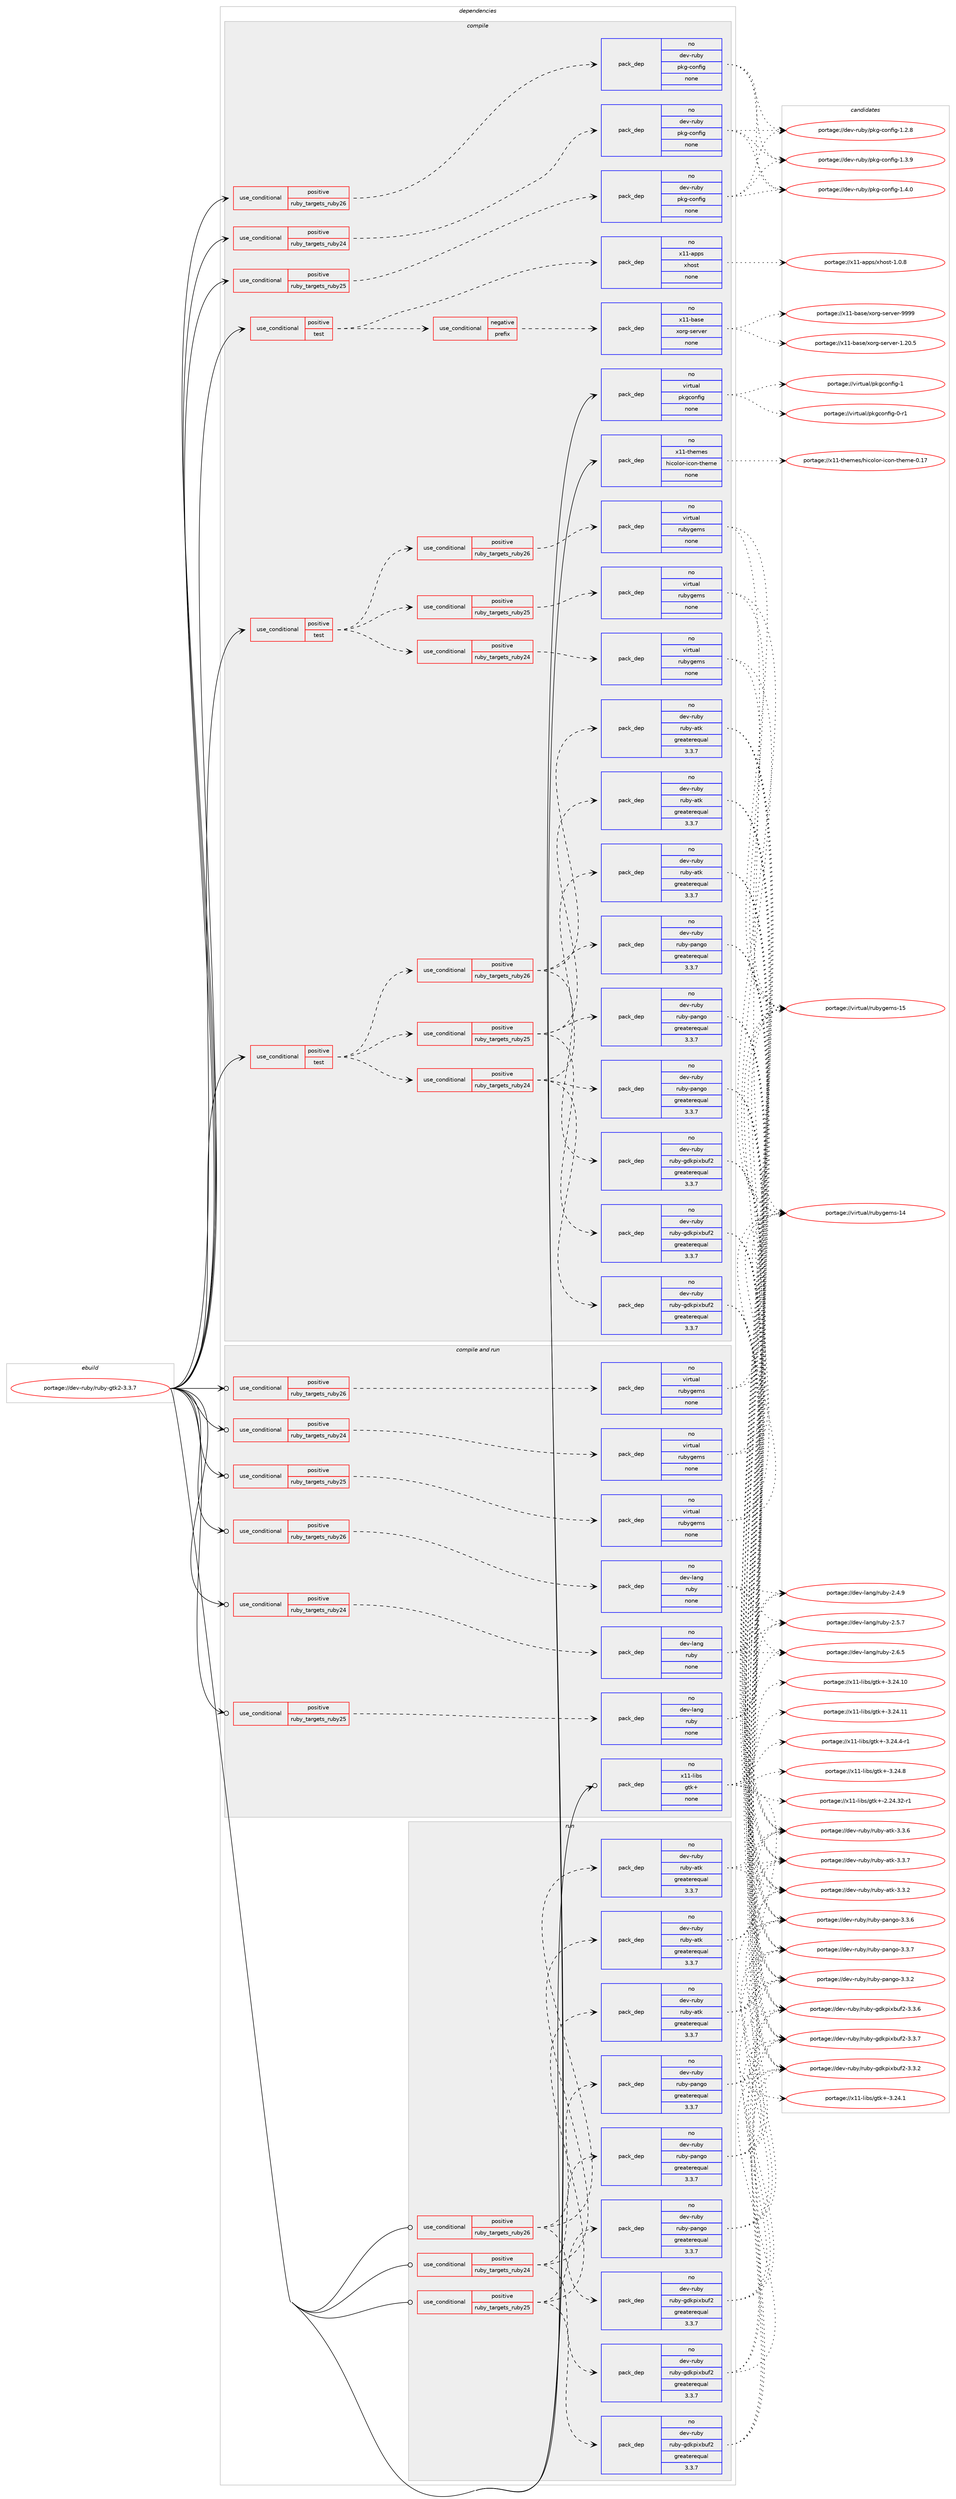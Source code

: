 digraph prolog {

# *************
# Graph options
# *************

newrank=true;
concentrate=true;
compound=true;
graph [rankdir=LR,fontname=Helvetica,fontsize=10,ranksep=1.5];#, ranksep=2.5, nodesep=0.2];
edge  [arrowhead=vee];
node  [fontname=Helvetica,fontsize=10];

# **********
# The ebuild
# **********

subgraph cluster_leftcol {
color=gray;
rank=same;
label=<<i>ebuild</i>>;
id [label="portage://dev-ruby/ruby-gtk2-3.3.7", color=red, width=4, href="../dev-ruby/ruby-gtk2-3.3.7.svg"];
}

# ****************
# The dependencies
# ****************

subgraph cluster_midcol {
color=gray;
label=<<i>dependencies</i>>;
subgraph cluster_compile {
fillcolor="#eeeeee";
style=filled;
label=<<i>compile</i>>;
subgraph cond63900 {
dependency244603 [label=<<TABLE BORDER="0" CELLBORDER="1" CELLSPACING="0" CELLPADDING="4"><TR><TD ROWSPAN="3" CELLPADDING="10">use_conditional</TD></TR><TR><TD>positive</TD></TR><TR><TD>ruby_targets_ruby24</TD></TR></TABLE>>, shape=none, color=red];
subgraph pack177158 {
dependency244604 [label=<<TABLE BORDER="0" CELLBORDER="1" CELLSPACING="0" CELLPADDING="4" WIDTH="220"><TR><TD ROWSPAN="6" CELLPADDING="30">pack_dep</TD></TR><TR><TD WIDTH="110">no</TD></TR><TR><TD>dev-ruby</TD></TR><TR><TD>pkg-config</TD></TR><TR><TD>none</TD></TR><TR><TD></TD></TR></TABLE>>, shape=none, color=blue];
}
dependency244603:e -> dependency244604:w [weight=20,style="dashed",arrowhead="vee"];
}
id:e -> dependency244603:w [weight=20,style="solid",arrowhead="vee"];
subgraph cond63901 {
dependency244605 [label=<<TABLE BORDER="0" CELLBORDER="1" CELLSPACING="0" CELLPADDING="4"><TR><TD ROWSPAN="3" CELLPADDING="10">use_conditional</TD></TR><TR><TD>positive</TD></TR><TR><TD>ruby_targets_ruby25</TD></TR></TABLE>>, shape=none, color=red];
subgraph pack177159 {
dependency244606 [label=<<TABLE BORDER="0" CELLBORDER="1" CELLSPACING="0" CELLPADDING="4" WIDTH="220"><TR><TD ROWSPAN="6" CELLPADDING="30">pack_dep</TD></TR><TR><TD WIDTH="110">no</TD></TR><TR><TD>dev-ruby</TD></TR><TR><TD>pkg-config</TD></TR><TR><TD>none</TD></TR><TR><TD></TD></TR></TABLE>>, shape=none, color=blue];
}
dependency244605:e -> dependency244606:w [weight=20,style="dashed",arrowhead="vee"];
}
id:e -> dependency244605:w [weight=20,style="solid",arrowhead="vee"];
subgraph cond63902 {
dependency244607 [label=<<TABLE BORDER="0" CELLBORDER="1" CELLSPACING="0" CELLPADDING="4"><TR><TD ROWSPAN="3" CELLPADDING="10">use_conditional</TD></TR><TR><TD>positive</TD></TR><TR><TD>ruby_targets_ruby26</TD></TR></TABLE>>, shape=none, color=red];
subgraph pack177160 {
dependency244608 [label=<<TABLE BORDER="0" CELLBORDER="1" CELLSPACING="0" CELLPADDING="4" WIDTH="220"><TR><TD ROWSPAN="6" CELLPADDING="30">pack_dep</TD></TR><TR><TD WIDTH="110">no</TD></TR><TR><TD>dev-ruby</TD></TR><TR><TD>pkg-config</TD></TR><TR><TD>none</TD></TR><TR><TD></TD></TR></TABLE>>, shape=none, color=blue];
}
dependency244607:e -> dependency244608:w [weight=20,style="dashed",arrowhead="vee"];
}
id:e -> dependency244607:w [weight=20,style="solid",arrowhead="vee"];
subgraph cond63903 {
dependency244609 [label=<<TABLE BORDER="0" CELLBORDER="1" CELLSPACING="0" CELLPADDING="4"><TR><TD ROWSPAN="3" CELLPADDING="10">use_conditional</TD></TR><TR><TD>positive</TD></TR><TR><TD>test</TD></TR></TABLE>>, shape=none, color=red];
subgraph cond63904 {
dependency244610 [label=<<TABLE BORDER="0" CELLBORDER="1" CELLSPACING="0" CELLPADDING="4"><TR><TD ROWSPAN="3" CELLPADDING="10">use_conditional</TD></TR><TR><TD>negative</TD></TR><TR><TD>prefix</TD></TR></TABLE>>, shape=none, color=red];
subgraph pack177161 {
dependency244611 [label=<<TABLE BORDER="0" CELLBORDER="1" CELLSPACING="0" CELLPADDING="4" WIDTH="220"><TR><TD ROWSPAN="6" CELLPADDING="30">pack_dep</TD></TR><TR><TD WIDTH="110">no</TD></TR><TR><TD>x11-base</TD></TR><TR><TD>xorg-server</TD></TR><TR><TD>none</TD></TR><TR><TD></TD></TR></TABLE>>, shape=none, color=blue];
}
dependency244610:e -> dependency244611:w [weight=20,style="dashed",arrowhead="vee"];
}
dependency244609:e -> dependency244610:w [weight=20,style="dashed",arrowhead="vee"];
subgraph pack177162 {
dependency244612 [label=<<TABLE BORDER="0" CELLBORDER="1" CELLSPACING="0" CELLPADDING="4" WIDTH="220"><TR><TD ROWSPAN="6" CELLPADDING="30">pack_dep</TD></TR><TR><TD WIDTH="110">no</TD></TR><TR><TD>x11-apps</TD></TR><TR><TD>xhost</TD></TR><TR><TD>none</TD></TR><TR><TD></TD></TR></TABLE>>, shape=none, color=blue];
}
dependency244609:e -> dependency244612:w [weight=20,style="dashed",arrowhead="vee"];
}
id:e -> dependency244609:w [weight=20,style="solid",arrowhead="vee"];
subgraph cond63905 {
dependency244613 [label=<<TABLE BORDER="0" CELLBORDER="1" CELLSPACING="0" CELLPADDING="4"><TR><TD ROWSPAN="3" CELLPADDING="10">use_conditional</TD></TR><TR><TD>positive</TD></TR><TR><TD>test</TD></TR></TABLE>>, shape=none, color=red];
subgraph cond63906 {
dependency244614 [label=<<TABLE BORDER="0" CELLBORDER="1" CELLSPACING="0" CELLPADDING="4"><TR><TD ROWSPAN="3" CELLPADDING="10">use_conditional</TD></TR><TR><TD>positive</TD></TR><TR><TD>ruby_targets_ruby24</TD></TR></TABLE>>, shape=none, color=red];
subgraph pack177163 {
dependency244615 [label=<<TABLE BORDER="0" CELLBORDER="1" CELLSPACING="0" CELLPADDING="4" WIDTH="220"><TR><TD ROWSPAN="6" CELLPADDING="30">pack_dep</TD></TR><TR><TD WIDTH="110">no</TD></TR><TR><TD>dev-ruby</TD></TR><TR><TD>ruby-gdkpixbuf2</TD></TR><TR><TD>greaterequal</TD></TR><TR><TD>3.3.7</TD></TR></TABLE>>, shape=none, color=blue];
}
dependency244614:e -> dependency244615:w [weight=20,style="dashed",arrowhead="vee"];
subgraph pack177164 {
dependency244616 [label=<<TABLE BORDER="0" CELLBORDER="1" CELLSPACING="0" CELLPADDING="4" WIDTH="220"><TR><TD ROWSPAN="6" CELLPADDING="30">pack_dep</TD></TR><TR><TD WIDTH="110">no</TD></TR><TR><TD>dev-ruby</TD></TR><TR><TD>ruby-atk</TD></TR><TR><TD>greaterequal</TD></TR><TR><TD>3.3.7</TD></TR></TABLE>>, shape=none, color=blue];
}
dependency244614:e -> dependency244616:w [weight=20,style="dashed",arrowhead="vee"];
subgraph pack177165 {
dependency244617 [label=<<TABLE BORDER="0" CELLBORDER="1" CELLSPACING="0" CELLPADDING="4" WIDTH="220"><TR><TD ROWSPAN="6" CELLPADDING="30">pack_dep</TD></TR><TR><TD WIDTH="110">no</TD></TR><TR><TD>dev-ruby</TD></TR><TR><TD>ruby-pango</TD></TR><TR><TD>greaterequal</TD></TR><TR><TD>3.3.7</TD></TR></TABLE>>, shape=none, color=blue];
}
dependency244614:e -> dependency244617:w [weight=20,style="dashed",arrowhead="vee"];
}
dependency244613:e -> dependency244614:w [weight=20,style="dashed",arrowhead="vee"];
subgraph cond63907 {
dependency244618 [label=<<TABLE BORDER="0" CELLBORDER="1" CELLSPACING="0" CELLPADDING="4"><TR><TD ROWSPAN="3" CELLPADDING="10">use_conditional</TD></TR><TR><TD>positive</TD></TR><TR><TD>ruby_targets_ruby25</TD></TR></TABLE>>, shape=none, color=red];
subgraph pack177166 {
dependency244619 [label=<<TABLE BORDER="0" CELLBORDER="1" CELLSPACING="0" CELLPADDING="4" WIDTH="220"><TR><TD ROWSPAN="6" CELLPADDING="30">pack_dep</TD></TR><TR><TD WIDTH="110">no</TD></TR><TR><TD>dev-ruby</TD></TR><TR><TD>ruby-gdkpixbuf2</TD></TR><TR><TD>greaterequal</TD></TR><TR><TD>3.3.7</TD></TR></TABLE>>, shape=none, color=blue];
}
dependency244618:e -> dependency244619:w [weight=20,style="dashed",arrowhead="vee"];
subgraph pack177167 {
dependency244620 [label=<<TABLE BORDER="0" CELLBORDER="1" CELLSPACING="0" CELLPADDING="4" WIDTH="220"><TR><TD ROWSPAN="6" CELLPADDING="30">pack_dep</TD></TR><TR><TD WIDTH="110">no</TD></TR><TR><TD>dev-ruby</TD></TR><TR><TD>ruby-atk</TD></TR><TR><TD>greaterequal</TD></TR><TR><TD>3.3.7</TD></TR></TABLE>>, shape=none, color=blue];
}
dependency244618:e -> dependency244620:w [weight=20,style="dashed",arrowhead="vee"];
subgraph pack177168 {
dependency244621 [label=<<TABLE BORDER="0" CELLBORDER="1" CELLSPACING="0" CELLPADDING="4" WIDTH="220"><TR><TD ROWSPAN="6" CELLPADDING="30">pack_dep</TD></TR><TR><TD WIDTH="110">no</TD></TR><TR><TD>dev-ruby</TD></TR><TR><TD>ruby-pango</TD></TR><TR><TD>greaterequal</TD></TR><TR><TD>3.3.7</TD></TR></TABLE>>, shape=none, color=blue];
}
dependency244618:e -> dependency244621:w [weight=20,style="dashed",arrowhead="vee"];
}
dependency244613:e -> dependency244618:w [weight=20,style="dashed",arrowhead="vee"];
subgraph cond63908 {
dependency244622 [label=<<TABLE BORDER="0" CELLBORDER="1" CELLSPACING="0" CELLPADDING="4"><TR><TD ROWSPAN="3" CELLPADDING="10">use_conditional</TD></TR><TR><TD>positive</TD></TR><TR><TD>ruby_targets_ruby26</TD></TR></TABLE>>, shape=none, color=red];
subgraph pack177169 {
dependency244623 [label=<<TABLE BORDER="0" CELLBORDER="1" CELLSPACING="0" CELLPADDING="4" WIDTH="220"><TR><TD ROWSPAN="6" CELLPADDING="30">pack_dep</TD></TR><TR><TD WIDTH="110">no</TD></TR><TR><TD>dev-ruby</TD></TR><TR><TD>ruby-gdkpixbuf2</TD></TR><TR><TD>greaterequal</TD></TR><TR><TD>3.3.7</TD></TR></TABLE>>, shape=none, color=blue];
}
dependency244622:e -> dependency244623:w [weight=20,style="dashed",arrowhead="vee"];
subgraph pack177170 {
dependency244624 [label=<<TABLE BORDER="0" CELLBORDER="1" CELLSPACING="0" CELLPADDING="4" WIDTH="220"><TR><TD ROWSPAN="6" CELLPADDING="30">pack_dep</TD></TR><TR><TD WIDTH="110">no</TD></TR><TR><TD>dev-ruby</TD></TR><TR><TD>ruby-atk</TD></TR><TR><TD>greaterequal</TD></TR><TR><TD>3.3.7</TD></TR></TABLE>>, shape=none, color=blue];
}
dependency244622:e -> dependency244624:w [weight=20,style="dashed",arrowhead="vee"];
subgraph pack177171 {
dependency244625 [label=<<TABLE BORDER="0" CELLBORDER="1" CELLSPACING="0" CELLPADDING="4" WIDTH="220"><TR><TD ROWSPAN="6" CELLPADDING="30">pack_dep</TD></TR><TR><TD WIDTH="110">no</TD></TR><TR><TD>dev-ruby</TD></TR><TR><TD>ruby-pango</TD></TR><TR><TD>greaterequal</TD></TR><TR><TD>3.3.7</TD></TR></TABLE>>, shape=none, color=blue];
}
dependency244622:e -> dependency244625:w [weight=20,style="dashed",arrowhead="vee"];
}
dependency244613:e -> dependency244622:w [weight=20,style="dashed",arrowhead="vee"];
}
id:e -> dependency244613:w [weight=20,style="solid",arrowhead="vee"];
subgraph cond63909 {
dependency244626 [label=<<TABLE BORDER="0" CELLBORDER="1" CELLSPACING="0" CELLPADDING="4"><TR><TD ROWSPAN="3" CELLPADDING="10">use_conditional</TD></TR><TR><TD>positive</TD></TR><TR><TD>test</TD></TR></TABLE>>, shape=none, color=red];
subgraph cond63910 {
dependency244627 [label=<<TABLE BORDER="0" CELLBORDER="1" CELLSPACING="0" CELLPADDING="4"><TR><TD ROWSPAN="3" CELLPADDING="10">use_conditional</TD></TR><TR><TD>positive</TD></TR><TR><TD>ruby_targets_ruby24</TD></TR></TABLE>>, shape=none, color=red];
subgraph pack177172 {
dependency244628 [label=<<TABLE BORDER="0" CELLBORDER="1" CELLSPACING="0" CELLPADDING="4" WIDTH="220"><TR><TD ROWSPAN="6" CELLPADDING="30">pack_dep</TD></TR><TR><TD WIDTH="110">no</TD></TR><TR><TD>virtual</TD></TR><TR><TD>rubygems</TD></TR><TR><TD>none</TD></TR><TR><TD></TD></TR></TABLE>>, shape=none, color=blue];
}
dependency244627:e -> dependency244628:w [weight=20,style="dashed",arrowhead="vee"];
}
dependency244626:e -> dependency244627:w [weight=20,style="dashed",arrowhead="vee"];
subgraph cond63911 {
dependency244629 [label=<<TABLE BORDER="0" CELLBORDER="1" CELLSPACING="0" CELLPADDING="4"><TR><TD ROWSPAN="3" CELLPADDING="10">use_conditional</TD></TR><TR><TD>positive</TD></TR><TR><TD>ruby_targets_ruby25</TD></TR></TABLE>>, shape=none, color=red];
subgraph pack177173 {
dependency244630 [label=<<TABLE BORDER="0" CELLBORDER="1" CELLSPACING="0" CELLPADDING="4" WIDTH="220"><TR><TD ROWSPAN="6" CELLPADDING="30">pack_dep</TD></TR><TR><TD WIDTH="110">no</TD></TR><TR><TD>virtual</TD></TR><TR><TD>rubygems</TD></TR><TR><TD>none</TD></TR><TR><TD></TD></TR></TABLE>>, shape=none, color=blue];
}
dependency244629:e -> dependency244630:w [weight=20,style="dashed",arrowhead="vee"];
}
dependency244626:e -> dependency244629:w [weight=20,style="dashed",arrowhead="vee"];
subgraph cond63912 {
dependency244631 [label=<<TABLE BORDER="0" CELLBORDER="1" CELLSPACING="0" CELLPADDING="4"><TR><TD ROWSPAN="3" CELLPADDING="10">use_conditional</TD></TR><TR><TD>positive</TD></TR><TR><TD>ruby_targets_ruby26</TD></TR></TABLE>>, shape=none, color=red];
subgraph pack177174 {
dependency244632 [label=<<TABLE BORDER="0" CELLBORDER="1" CELLSPACING="0" CELLPADDING="4" WIDTH="220"><TR><TD ROWSPAN="6" CELLPADDING="30">pack_dep</TD></TR><TR><TD WIDTH="110">no</TD></TR><TR><TD>virtual</TD></TR><TR><TD>rubygems</TD></TR><TR><TD>none</TD></TR><TR><TD></TD></TR></TABLE>>, shape=none, color=blue];
}
dependency244631:e -> dependency244632:w [weight=20,style="dashed",arrowhead="vee"];
}
dependency244626:e -> dependency244631:w [weight=20,style="dashed",arrowhead="vee"];
}
id:e -> dependency244626:w [weight=20,style="solid",arrowhead="vee"];
subgraph pack177175 {
dependency244633 [label=<<TABLE BORDER="0" CELLBORDER="1" CELLSPACING="0" CELLPADDING="4" WIDTH="220"><TR><TD ROWSPAN="6" CELLPADDING="30">pack_dep</TD></TR><TR><TD WIDTH="110">no</TD></TR><TR><TD>virtual</TD></TR><TR><TD>pkgconfig</TD></TR><TR><TD>none</TD></TR><TR><TD></TD></TR></TABLE>>, shape=none, color=blue];
}
id:e -> dependency244633:w [weight=20,style="solid",arrowhead="vee"];
subgraph pack177176 {
dependency244634 [label=<<TABLE BORDER="0" CELLBORDER="1" CELLSPACING="0" CELLPADDING="4" WIDTH="220"><TR><TD ROWSPAN="6" CELLPADDING="30">pack_dep</TD></TR><TR><TD WIDTH="110">no</TD></TR><TR><TD>x11-themes</TD></TR><TR><TD>hicolor-icon-theme</TD></TR><TR><TD>none</TD></TR><TR><TD></TD></TR></TABLE>>, shape=none, color=blue];
}
id:e -> dependency244634:w [weight=20,style="solid",arrowhead="vee"];
}
subgraph cluster_compileandrun {
fillcolor="#eeeeee";
style=filled;
label=<<i>compile and run</i>>;
subgraph cond63913 {
dependency244635 [label=<<TABLE BORDER="0" CELLBORDER="1" CELLSPACING="0" CELLPADDING="4"><TR><TD ROWSPAN="3" CELLPADDING="10">use_conditional</TD></TR><TR><TD>positive</TD></TR><TR><TD>ruby_targets_ruby24</TD></TR></TABLE>>, shape=none, color=red];
subgraph pack177177 {
dependency244636 [label=<<TABLE BORDER="0" CELLBORDER="1" CELLSPACING="0" CELLPADDING="4" WIDTH="220"><TR><TD ROWSPAN="6" CELLPADDING="30">pack_dep</TD></TR><TR><TD WIDTH="110">no</TD></TR><TR><TD>dev-lang</TD></TR><TR><TD>ruby</TD></TR><TR><TD>none</TD></TR><TR><TD></TD></TR></TABLE>>, shape=none, color=blue];
}
dependency244635:e -> dependency244636:w [weight=20,style="dashed",arrowhead="vee"];
}
id:e -> dependency244635:w [weight=20,style="solid",arrowhead="odotvee"];
subgraph cond63914 {
dependency244637 [label=<<TABLE BORDER="0" CELLBORDER="1" CELLSPACING="0" CELLPADDING="4"><TR><TD ROWSPAN="3" CELLPADDING="10">use_conditional</TD></TR><TR><TD>positive</TD></TR><TR><TD>ruby_targets_ruby24</TD></TR></TABLE>>, shape=none, color=red];
subgraph pack177178 {
dependency244638 [label=<<TABLE BORDER="0" CELLBORDER="1" CELLSPACING="0" CELLPADDING="4" WIDTH="220"><TR><TD ROWSPAN="6" CELLPADDING="30">pack_dep</TD></TR><TR><TD WIDTH="110">no</TD></TR><TR><TD>virtual</TD></TR><TR><TD>rubygems</TD></TR><TR><TD>none</TD></TR><TR><TD></TD></TR></TABLE>>, shape=none, color=blue];
}
dependency244637:e -> dependency244638:w [weight=20,style="dashed",arrowhead="vee"];
}
id:e -> dependency244637:w [weight=20,style="solid",arrowhead="odotvee"];
subgraph cond63915 {
dependency244639 [label=<<TABLE BORDER="0" CELLBORDER="1" CELLSPACING="0" CELLPADDING="4"><TR><TD ROWSPAN="3" CELLPADDING="10">use_conditional</TD></TR><TR><TD>positive</TD></TR><TR><TD>ruby_targets_ruby25</TD></TR></TABLE>>, shape=none, color=red];
subgraph pack177179 {
dependency244640 [label=<<TABLE BORDER="0" CELLBORDER="1" CELLSPACING="0" CELLPADDING="4" WIDTH="220"><TR><TD ROWSPAN="6" CELLPADDING="30">pack_dep</TD></TR><TR><TD WIDTH="110">no</TD></TR><TR><TD>dev-lang</TD></TR><TR><TD>ruby</TD></TR><TR><TD>none</TD></TR><TR><TD></TD></TR></TABLE>>, shape=none, color=blue];
}
dependency244639:e -> dependency244640:w [weight=20,style="dashed",arrowhead="vee"];
}
id:e -> dependency244639:w [weight=20,style="solid",arrowhead="odotvee"];
subgraph cond63916 {
dependency244641 [label=<<TABLE BORDER="0" CELLBORDER="1" CELLSPACING="0" CELLPADDING="4"><TR><TD ROWSPAN="3" CELLPADDING="10">use_conditional</TD></TR><TR><TD>positive</TD></TR><TR><TD>ruby_targets_ruby25</TD></TR></TABLE>>, shape=none, color=red];
subgraph pack177180 {
dependency244642 [label=<<TABLE BORDER="0" CELLBORDER="1" CELLSPACING="0" CELLPADDING="4" WIDTH="220"><TR><TD ROWSPAN="6" CELLPADDING="30">pack_dep</TD></TR><TR><TD WIDTH="110">no</TD></TR><TR><TD>virtual</TD></TR><TR><TD>rubygems</TD></TR><TR><TD>none</TD></TR><TR><TD></TD></TR></TABLE>>, shape=none, color=blue];
}
dependency244641:e -> dependency244642:w [weight=20,style="dashed",arrowhead="vee"];
}
id:e -> dependency244641:w [weight=20,style="solid",arrowhead="odotvee"];
subgraph cond63917 {
dependency244643 [label=<<TABLE BORDER="0" CELLBORDER="1" CELLSPACING="0" CELLPADDING="4"><TR><TD ROWSPAN="3" CELLPADDING="10">use_conditional</TD></TR><TR><TD>positive</TD></TR><TR><TD>ruby_targets_ruby26</TD></TR></TABLE>>, shape=none, color=red];
subgraph pack177181 {
dependency244644 [label=<<TABLE BORDER="0" CELLBORDER="1" CELLSPACING="0" CELLPADDING="4" WIDTH="220"><TR><TD ROWSPAN="6" CELLPADDING="30">pack_dep</TD></TR><TR><TD WIDTH="110">no</TD></TR><TR><TD>dev-lang</TD></TR><TR><TD>ruby</TD></TR><TR><TD>none</TD></TR><TR><TD></TD></TR></TABLE>>, shape=none, color=blue];
}
dependency244643:e -> dependency244644:w [weight=20,style="dashed",arrowhead="vee"];
}
id:e -> dependency244643:w [weight=20,style="solid",arrowhead="odotvee"];
subgraph cond63918 {
dependency244645 [label=<<TABLE BORDER="0" CELLBORDER="1" CELLSPACING="0" CELLPADDING="4"><TR><TD ROWSPAN="3" CELLPADDING="10">use_conditional</TD></TR><TR><TD>positive</TD></TR><TR><TD>ruby_targets_ruby26</TD></TR></TABLE>>, shape=none, color=red];
subgraph pack177182 {
dependency244646 [label=<<TABLE BORDER="0" CELLBORDER="1" CELLSPACING="0" CELLPADDING="4" WIDTH="220"><TR><TD ROWSPAN="6" CELLPADDING="30">pack_dep</TD></TR><TR><TD WIDTH="110">no</TD></TR><TR><TD>virtual</TD></TR><TR><TD>rubygems</TD></TR><TR><TD>none</TD></TR><TR><TD></TD></TR></TABLE>>, shape=none, color=blue];
}
dependency244645:e -> dependency244646:w [weight=20,style="dashed",arrowhead="vee"];
}
id:e -> dependency244645:w [weight=20,style="solid",arrowhead="odotvee"];
subgraph pack177183 {
dependency244647 [label=<<TABLE BORDER="0" CELLBORDER="1" CELLSPACING="0" CELLPADDING="4" WIDTH="220"><TR><TD ROWSPAN="6" CELLPADDING="30">pack_dep</TD></TR><TR><TD WIDTH="110">no</TD></TR><TR><TD>x11-libs</TD></TR><TR><TD>gtk+</TD></TR><TR><TD>none</TD></TR><TR><TD></TD></TR></TABLE>>, shape=none, color=blue];
}
id:e -> dependency244647:w [weight=20,style="solid",arrowhead="odotvee"];
}
subgraph cluster_run {
fillcolor="#eeeeee";
style=filled;
label=<<i>run</i>>;
subgraph cond63919 {
dependency244648 [label=<<TABLE BORDER="0" CELLBORDER="1" CELLSPACING="0" CELLPADDING="4"><TR><TD ROWSPAN="3" CELLPADDING="10">use_conditional</TD></TR><TR><TD>positive</TD></TR><TR><TD>ruby_targets_ruby24</TD></TR></TABLE>>, shape=none, color=red];
subgraph pack177184 {
dependency244649 [label=<<TABLE BORDER="0" CELLBORDER="1" CELLSPACING="0" CELLPADDING="4" WIDTH="220"><TR><TD ROWSPAN="6" CELLPADDING="30">pack_dep</TD></TR><TR><TD WIDTH="110">no</TD></TR><TR><TD>dev-ruby</TD></TR><TR><TD>ruby-gdkpixbuf2</TD></TR><TR><TD>greaterequal</TD></TR><TR><TD>3.3.7</TD></TR></TABLE>>, shape=none, color=blue];
}
dependency244648:e -> dependency244649:w [weight=20,style="dashed",arrowhead="vee"];
subgraph pack177185 {
dependency244650 [label=<<TABLE BORDER="0" CELLBORDER="1" CELLSPACING="0" CELLPADDING="4" WIDTH="220"><TR><TD ROWSPAN="6" CELLPADDING="30">pack_dep</TD></TR><TR><TD WIDTH="110">no</TD></TR><TR><TD>dev-ruby</TD></TR><TR><TD>ruby-atk</TD></TR><TR><TD>greaterequal</TD></TR><TR><TD>3.3.7</TD></TR></TABLE>>, shape=none, color=blue];
}
dependency244648:e -> dependency244650:w [weight=20,style="dashed",arrowhead="vee"];
subgraph pack177186 {
dependency244651 [label=<<TABLE BORDER="0" CELLBORDER="1" CELLSPACING="0" CELLPADDING="4" WIDTH="220"><TR><TD ROWSPAN="6" CELLPADDING="30">pack_dep</TD></TR><TR><TD WIDTH="110">no</TD></TR><TR><TD>dev-ruby</TD></TR><TR><TD>ruby-pango</TD></TR><TR><TD>greaterequal</TD></TR><TR><TD>3.3.7</TD></TR></TABLE>>, shape=none, color=blue];
}
dependency244648:e -> dependency244651:w [weight=20,style="dashed",arrowhead="vee"];
}
id:e -> dependency244648:w [weight=20,style="solid",arrowhead="odot"];
subgraph cond63920 {
dependency244652 [label=<<TABLE BORDER="0" CELLBORDER="1" CELLSPACING="0" CELLPADDING="4"><TR><TD ROWSPAN="3" CELLPADDING="10">use_conditional</TD></TR><TR><TD>positive</TD></TR><TR><TD>ruby_targets_ruby25</TD></TR></TABLE>>, shape=none, color=red];
subgraph pack177187 {
dependency244653 [label=<<TABLE BORDER="0" CELLBORDER="1" CELLSPACING="0" CELLPADDING="4" WIDTH="220"><TR><TD ROWSPAN="6" CELLPADDING="30">pack_dep</TD></TR><TR><TD WIDTH="110">no</TD></TR><TR><TD>dev-ruby</TD></TR><TR><TD>ruby-gdkpixbuf2</TD></TR><TR><TD>greaterequal</TD></TR><TR><TD>3.3.7</TD></TR></TABLE>>, shape=none, color=blue];
}
dependency244652:e -> dependency244653:w [weight=20,style="dashed",arrowhead="vee"];
subgraph pack177188 {
dependency244654 [label=<<TABLE BORDER="0" CELLBORDER="1" CELLSPACING="0" CELLPADDING="4" WIDTH="220"><TR><TD ROWSPAN="6" CELLPADDING="30">pack_dep</TD></TR><TR><TD WIDTH="110">no</TD></TR><TR><TD>dev-ruby</TD></TR><TR><TD>ruby-atk</TD></TR><TR><TD>greaterequal</TD></TR><TR><TD>3.3.7</TD></TR></TABLE>>, shape=none, color=blue];
}
dependency244652:e -> dependency244654:w [weight=20,style="dashed",arrowhead="vee"];
subgraph pack177189 {
dependency244655 [label=<<TABLE BORDER="0" CELLBORDER="1" CELLSPACING="0" CELLPADDING="4" WIDTH="220"><TR><TD ROWSPAN="6" CELLPADDING="30">pack_dep</TD></TR><TR><TD WIDTH="110">no</TD></TR><TR><TD>dev-ruby</TD></TR><TR><TD>ruby-pango</TD></TR><TR><TD>greaterequal</TD></TR><TR><TD>3.3.7</TD></TR></TABLE>>, shape=none, color=blue];
}
dependency244652:e -> dependency244655:w [weight=20,style="dashed",arrowhead="vee"];
}
id:e -> dependency244652:w [weight=20,style="solid",arrowhead="odot"];
subgraph cond63921 {
dependency244656 [label=<<TABLE BORDER="0" CELLBORDER="1" CELLSPACING="0" CELLPADDING="4"><TR><TD ROWSPAN="3" CELLPADDING="10">use_conditional</TD></TR><TR><TD>positive</TD></TR><TR><TD>ruby_targets_ruby26</TD></TR></TABLE>>, shape=none, color=red];
subgraph pack177190 {
dependency244657 [label=<<TABLE BORDER="0" CELLBORDER="1" CELLSPACING="0" CELLPADDING="4" WIDTH="220"><TR><TD ROWSPAN="6" CELLPADDING="30">pack_dep</TD></TR><TR><TD WIDTH="110">no</TD></TR><TR><TD>dev-ruby</TD></TR><TR><TD>ruby-gdkpixbuf2</TD></TR><TR><TD>greaterequal</TD></TR><TR><TD>3.3.7</TD></TR></TABLE>>, shape=none, color=blue];
}
dependency244656:e -> dependency244657:w [weight=20,style="dashed",arrowhead="vee"];
subgraph pack177191 {
dependency244658 [label=<<TABLE BORDER="0" CELLBORDER="1" CELLSPACING="0" CELLPADDING="4" WIDTH="220"><TR><TD ROWSPAN="6" CELLPADDING="30">pack_dep</TD></TR><TR><TD WIDTH="110">no</TD></TR><TR><TD>dev-ruby</TD></TR><TR><TD>ruby-atk</TD></TR><TR><TD>greaterequal</TD></TR><TR><TD>3.3.7</TD></TR></TABLE>>, shape=none, color=blue];
}
dependency244656:e -> dependency244658:w [weight=20,style="dashed",arrowhead="vee"];
subgraph pack177192 {
dependency244659 [label=<<TABLE BORDER="0" CELLBORDER="1" CELLSPACING="0" CELLPADDING="4" WIDTH="220"><TR><TD ROWSPAN="6" CELLPADDING="30">pack_dep</TD></TR><TR><TD WIDTH="110">no</TD></TR><TR><TD>dev-ruby</TD></TR><TR><TD>ruby-pango</TD></TR><TR><TD>greaterequal</TD></TR><TR><TD>3.3.7</TD></TR></TABLE>>, shape=none, color=blue];
}
dependency244656:e -> dependency244659:w [weight=20,style="dashed",arrowhead="vee"];
}
id:e -> dependency244656:w [weight=20,style="solid",arrowhead="odot"];
}
}

# **************
# The candidates
# **************

subgraph cluster_choices {
rank=same;
color=gray;
label=<<i>candidates</i>>;

subgraph choice177158 {
color=black;
nodesep=1;
choiceportage1001011184511411798121471121071034599111110102105103454946504656 [label="portage://dev-ruby/pkg-config-1.2.8", color=red, width=4,href="../dev-ruby/pkg-config-1.2.8.svg"];
choiceportage1001011184511411798121471121071034599111110102105103454946514657 [label="portage://dev-ruby/pkg-config-1.3.9", color=red, width=4,href="../dev-ruby/pkg-config-1.3.9.svg"];
choiceportage1001011184511411798121471121071034599111110102105103454946524648 [label="portage://dev-ruby/pkg-config-1.4.0", color=red, width=4,href="../dev-ruby/pkg-config-1.4.0.svg"];
dependency244604:e -> choiceportage1001011184511411798121471121071034599111110102105103454946504656:w [style=dotted,weight="100"];
dependency244604:e -> choiceportage1001011184511411798121471121071034599111110102105103454946514657:w [style=dotted,weight="100"];
dependency244604:e -> choiceportage1001011184511411798121471121071034599111110102105103454946524648:w [style=dotted,weight="100"];
}
subgraph choice177159 {
color=black;
nodesep=1;
choiceportage1001011184511411798121471121071034599111110102105103454946504656 [label="portage://dev-ruby/pkg-config-1.2.8", color=red, width=4,href="../dev-ruby/pkg-config-1.2.8.svg"];
choiceportage1001011184511411798121471121071034599111110102105103454946514657 [label="portage://dev-ruby/pkg-config-1.3.9", color=red, width=4,href="../dev-ruby/pkg-config-1.3.9.svg"];
choiceportage1001011184511411798121471121071034599111110102105103454946524648 [label="portage://dev-ruby/pkg-config-1.4.0", color=red, width=4,href="../dev-ruby/pkg-config-1.4.0.svg"];
dependency244606:e -> choiceportage1001011184511411798121471121071034599111110102105103454946504656:w [style=dotted,weight="100"];
dependency244606:e -> choiceportage1001011184511411798121471121071034599111110102105103454946514657:w [style=dotted,weight="100"];
dependency244606:e -> choiceportage1001011184511411798121471121071034599111110102105103454946524648:w [style=dotted,weight="100"];
}
subgraph choice177160 {
color=black;
nodesep=1;
choiceportage1001011184511411798121471121071034599111110102105103454946504656 [label="portage://dev-ruby/pkg-config-1.2.8", color=red, width=4,href="../dev-ruby/pkg-config-1.2.8.svg"];
choiceportage1001011184511411798121471121071034599111110102105103454946514657 [label="portage://dev-ruby/pkg-config-1.3.9", color=red, width=4,href="../dev-ruby/pkg-config-1.3.9.svg"];
choiceportage1001011184511411798121471121071034599111110102105103454946524648 [label="portage://dev-ruby/pkg-config-1.4.0", color=red, width=4,href="../dev-ruby/pkg-config-1.4.0.svg"];
dependency244608:e -> choiceportage1001011184511411798121471121071034599111110102105103454946504656:w [style=dotted,weight="100"];
dependency244608:e -> choiceportage1001011184511411798121471121071034599111110102105103454946514657:w [style=dotted,weight="100"];
dependency244608:e -> choiceportage1001011184511411798121471121071034599111110102105103454946524648:w [style=dotted,weight="100"];
}
subgraph choice177161 {
color=black;
nodesep=1;
choiceportage1204949459897115101471201111141034511510111411810111445494650484653 [label="portage://x11-base/xorg-server-1.20.5", color=red, width=4,href="../x11-base/xorg-server-1.20.5.svg"];
choiceportage120494945989711510147120111114103451151011141181011144557575757 [label="portage://x11-base/xorg-server-9999", color=red, width=4,href="../x11-base/xorg-server-9999.svg"];
dependency244611:e -> choiceportage1204949459897115101471201111141034511510111411810111445494650484653:w [style=dotted,weight="100"];
dependency244611:e -> choiceportage120494945989711510147120111114103451151011141181011144557575757:w [style=dotted,weight="100"];
}
subgraph choice177162 {
color=black;
nodesep=1;
choiceportage1204949459711211211547120104111115116454946484656 [label="portage://x11-apps/xhost-1.0.8", color=red, width=4,href="../x11-apps/xhost-1.0.8.svg"];
dependency244612:e -> choiceportage1204949459711211211547120104111115116454946484656:w [style=dotted,weight="100"];
}
subgraph choice177163 {
color=black;
nodesep=1;
choiceportage10010111845114117981214711411798121451031001071121051209811710250455146514650 [label="portage://dev-ruby/ruby-gdkpixbuf2-3.3.2", color=red, width=4,href="../dev-ruby/ruby-gdkpixbuf2-3.3.2.svg"];
choiceportage10010111845114117981214711411798121451031001071121051209811710250455146514654 [label="portage://dev-ruby/ruby-gdkpixbuf2-3.3.6", color=red, width=4,href="../dev-ruby/ruby-gdkpixbuf2-3.3.6.svg"];
choiceportage10010111845114117981214711411798121451031001071121051209811710250455146514655 [label="portage://dev-ruby/ruby-gdkpixbuf2-3.3.7", color=red, width=4,href="../dev-ruby/ruby-gdkpixbuf2-3.3.7.svg"];
dependency244615:e -> choiceportage10010111845114117981214711411798121451031001071121051209811710250455146514650:w [style=dotted,weight="100"];
dependency244615:e -> choiceportage10010111845114117981214711411798121451031001071121051209811710250455146514654:w [style=dotted,weight="100"];
dependency244615:e -> choiceportage10010111845114117981214711411798121451031001071121051209811710250455146514655:w [style=dotted,weight="100"];
}
subgraph choice177164 {
color=black;
nodesep=1;
choiceportage100101118451141179812147114117981214597116107455146514650 [label="portage://dev-ruby/ruby-atk-3.3.2", color=red, width=4,href="../dev-ruby/ruby-atk-3.3.2.svg"];
choiceportage100101118451141179812147114117981214597116107455146514654 [label="portage://dev-ruby/ruby-atk-3.3.6", color=red, width=4,href="../dev-ruby/ruby-atk-3.3.6.svg"];
choiceportage100101118451141179812147114117981214597116107455146514655 [label="portage://dev-ruby/ruby-atk-3.3.7", color=red, width=4,href="../dev-ruby/ruby-atk-3.3.7.svg"];
dependency244616:e -> choiceportage100101118451141179812147114117981214597116107455146514650:w [style=dotted,weight="100"];
dependency244616:e -> choiceportage100101118451141179812147114117981214597116107455146514654:w [style=dotted,weight="100"];
dependency244616:e -> choiceportage100101118451141179812147114117981214597116107455146514655:w [style=dotted,weight="100"];
}
subgraph choice177165 {
color=black;
nodesep=1;
choiceportage100101118451141179812147114117981214511297110103111455146514650 [label="portage://dev-ruby/ruby-pango-3.3.2", color=red, width=4,href="../dev-ruby/ruby-pango-3.3.2.svg"];
choiceportage100101118451141179812147114117981214511297110103111455146514654 [label="portage://dev-ruby/ruby-pango-3.3.6", color=red, width=4,href="../dev-ruby/ruby-pango-3.3.6.svg"];
choiceportage100101118451141179812147114117981214511297110103111455146514655 [label="portage://dev-ruby/ruby-pango-3.3.7", color=red, width=4,href="../dev-ruby/ruby-pango-3.3.7.svg"];
dependency244617:e -> choiceportage100101118451141179812147114117981214511297110103111455146514650:w [style=dotted,weight="100"];
dependency244617:e -> choiceportage100101118451141179812147114117981214511297110103111455146514654:w [style=dotted,weight="100"];
dependency244617:e -> choiceportage100101118451141179812147114117981214511297110103111455146514655:w [style=dotted,weight="100"];
}
subgraph choice177166 {
color=black;
nodesep=1;
choiceportage10010111845114117981214711411798121451031001071121051209811710250455146514650 [label="portage://dev-ruby/ruby-gdkpixbuf2-3.3.2", color=red, width=4,href="../dev-ruby/ruby-gdkpixbuf2-3.3.2.svg"];
choiceportage10010111845114117981214711411798121451031001071121051209811710250455146514654 [label="portage://dev-ruby/ruby-gdkpixbuf2-3.3.6", color=red, width=4,href="../dev-ruby/ruby-gdkpixbuf2-3.3.6.svg"];
choiceportage10010111845114117981214711411798121451031001071121051209811710250455146514655 [label="portage://dev-ruby/ruby-gdkpixbuf2-3.3.7", color=red, width=4,href="../dev-ruby/ruby-gdkpixbuf2-3.3.7.svg"];
dependency244619:e -> choiceportage10010111845114117981214711411798121451031001071121051209811710250455146514650:w [style=dotted,weight="100"];
dependency244619:e -> choiceportage10010111845114117981214711411798121451031001071121051209811710250455146514654:w [style=dotted,weight="100"];
dependency244619:e -> choiceportage10010111845114117981214711411798121451031001071121051209811710250455146514655:w [style=dotted,weight="100"];
}
subgraph choice177167 {
color=black;
nodesep=1;
choiceportage100101118451141179812147114117981214597116107455146514650 [label="portage://dev-ruby/ruby-atk-3.3.2", color=red, width=4,href="../dev-ruby/ruby-atk-3.3.2.svg"];
choiceportage100101118451141179812147114117981214597116107455146514654 [label="portage://dev-ruby/ruby-atk-3.3.6", color=red, width=4,href="../dev-ruby/ruby-atk-3.3.6.svg"];
choiceportage100101118451141179812147114117981214597116107455146514655 [label="portage://dev-ruby/ruby-atk-3.3.7", color=red, width=4,href="../dev-ruby/ruby-atk-3.3.7.svg"];
dependency244620:e -> choiceportage100101118451141179812147114117981214597116107455146514650:w [style=dotted,weight="100"];
dependency244620:e -> choiceportage100101118451141179812147114117981214597116107455146514654:w [style=dotted,weight="100"];
dependency244620:e -> choiceportage100101118451141179812147114117981214597116107455146514655:w [style=dotted,weight="100"];
}
subgraph choice177168 {
color=black;
nodesep=1;
choiceportage100101118451141179812147114117981214511297110103111455146514650 [label="portage://dev-ruby/ruby-pango-3.3.2", color=red, width=4,href="../dev-ruby/ruby-pango-3.3.2.svg"];
choiceportage100101118451141179812147114117981214511297110103111455146514654 [label="portage://dev-ruby/ruby-pango-3.3.6", color=red, width=4,href="../dev-ruby/ruby-pango-3.3.6.svg"];
choiceportage100101118451141179812147114117981214511297110103111455146514655 [label="portage://dev-ruby/ruby-pango-3.3.7", color=red, width=4,href="../dev-ruby/ruby-pango-3.3.7.svg"];
dependency244621:e -> choiceportage100101118451141179812147114117981214511297110103111455146514650:w [style=dotted,weight="100"];
dependency244621:e -> choiceportage100101118451141179812147114117981214511297110103111455146514654:w [style=dotted,weight="100"];
dependency244621:e -> choiceportage100101118451141179812147114117981214511297110103111455146514655:w [style=dotted,weight="100"];
}
subgraph choice177169 {
color=black;
nodesep=1;
choiceportage10010111845114117981214711411798121451031001071121051209811710250455146514650 [label="portage://dev-ruby/ruby-gdkpixbuf2-3.3.2", color=red, width=4,href="../dev-ruby/ruby-gdkpixbuf2-3.3.2.svg"];
choiceportage10010111845114117981214711411798121451031001071121051209811710250455146514654 [label="portage://dev-ruby/ruby-gdkpixbuf2-3.3.6", color=red, width=4,href="../dev-ruby/ruby-gdkpixbuf2-3.3.6.svg"];
choiceportage10010111845114117981214711411798121451031001071121051209811710250455146514655 [label="portage://dev-ruby/ruby-gdkpixbuf2-3.3.7", color=red, width=4,href="../dev-ruby/ruby-gdkpixbuf2-3.3.7.svg"];
dependency244623:e -> choiceportage10010111845114117981214711411798121451031001071121051209811710250455146514650:w [style=dotted,weight="100"];
dependency244623:e -> choiceportage10010111845114117981214711411798121451031001071121051209811710250455146514654:w [style=dotted,weight="100"];
dependency244623:e -> choiceportage10010111845114117981214711411798121451031001071121051209811710250455146514655:w [style=dotted,weight="100"];
}
subgraph choice177170 {
color=black;
nodesep=1;
choiceportage100101118451141179812147114117981214597116107455146514650 [label="portage://dev-ruby/ruby-atk-3.3.2", color=red, width=4,href="../dev-ruby/ruby-atk-3.3.2.svg"];
choiceportage100101118451141179812147114117981214597116107455146514654 [label="portage://dev-ruby/ruby-atk-3.3.6", color=red, width=4,href="../dev-ruby/ruby-atk-3.3.6.svg"];
choiceportage100101118451141179812147114117981214597116107455146514655 [label="portage://dev-ruby/ruby-atk-3.3.7", color=red, width=4,href="../dev-ruby/ruby-atk-3.3.7.svg"];
dependency244624:e -> choiceportage100101118451141179812147114117981214597116107455146514650:w [style=dotted,weight="100"];
dependency244624:e -> choiceportage100101118451141179812147114117981214597116107455146514654:w [style=dotted,weight="100"];
dependency244624:e -> choiceportage100101118451141179812147114117981214597116107455146514655:w [style=dotted,weight="100"];
}
subgraph choice177171 {
color=black;
nodesep=1;
choiceportage100101118451141179812147114117981214511297110103111455146514650 [label="portage://dev-ruby/ruby-pango-3.3.2", color=red, width=4,href="../dev-ruby/ruby-pango-3.3.2.svg"];
choiceportage100101118451141179812147114117981214511297110103111455146514654 [label="portage://dev-ruby/ruby-pango-3.3.6", color=red, width=4,href="../dev-ruby/ruby-pango-3.3.6.svg"];
choiceportage100101118451141179812147114117981214511297110103111455146514655 [label="portage://dev-ruby/ruby-pango-3.3.7", color=red, width=4,href="../dev-ruby/ruby-pango-3.3.7.svg"];
dependency244625:e -> choiceportage100101118451141179812147114117981214511297110103111455146514650:w [style=dotted,weight="100"];
dependency244625:e -> choiceportage100101118451141179812147114117981214511297110103111455146514654:w [style=dotted,weight="100"];
dependency244625:e -> choiceportage100101118451141179812147114117981214511297110103111455146514655:w [style=dotted,weight="100"];
}
subgraph choice177172 {
color=black;
nodesep=1;
choiceportage118105114116117971084711411798121103101109115454952 [label="portage://virtual/rubygems-14", color=red, width=4,href="../virtual/rubygems-14.svg"];
choiceportage118105114116117971084711411798121103101109115454953 [label="portage://virtual/rubygems-15", color=red, width=4,href="../virtual/rubygems-15.svg"];
dependency244628:e -> choiceportage118105114116117971084711411798121103101109115454952:w [style=dotted,weight="100"];
dependency244628:e -> choiceportage118105114116117971084711411798121103101109115454953:w [style=dotted,weight="100"];
}
subgraph choice177173 {
color=black;
nodesep=1;
choiceportage118105114116117971084711411798121103101109115454952 [label="portage://virtual/rubygems-14", color=red, width=4,href="../virtual/rubygems-14.svg"];
choiceportage118105114116117971084711411798121103101109115454953 [label="portage://virtual/rubygems-15", color=red, width=4,href="../virtual/rubygems-15.svg"];
dependency244630:e -> choiceportage118105114116117971084711411798121103101109115454952:w [style=dotted,weight="100"];
dependency244630:e -> choiceportage118105114116117971084711411798121103101109115454953:w [style=dotted,weight="100"];
}
subgraph choice177174 {
color=black;
nodesep=1;
choiceportage118105114116117971084711411798121103101109115454952 [label="portage://virtual/rubygems-14", color=red, width=4,href="../virtual/rubygems-14.svg"];
choiceportage118105114116117971084711411798121103101109115454953 [label="portage://virtual/rubygems-15", color=red, width=4,href="../virtual/rubygems-15.svg"];
dependency244632:e -> choiceportage118105114116117971084711411798121103101109115454952:w [style=dotted,weight="100"];
dependency244632:e -> choiceportage118105114116117971084711411798121103101109115454953:w [style=dotted,weight="100"];
}
subgraph choice177175 {
color=black;
nodesep=1;
choiceportage11810511411611797108471121071039911111010210510345484511449 [label="portage://virtual/pkgconfig-0-r1", color=red, width=4,href="../virtual/pkgconfig-0-r1.svg"];
choiceportage1181051141161179710847112107103991111101021051034549 [label="portage://virtual/pkgconfig-1", color=red, width=4,href="../virtual/pkgconfig-1.svg"];
dependency244633:e -> choiceportage11810511411611797108471121071039911111010210510345484511449:w [style=dotted,weight="100"];
dependency244633:e -> choiceportage1181051141161179710847112107103991111101021051034549:w [style=dotted,weight="100"];
}
subgraph choice177176 {
color=black;
nodesep=1;
choiceportage12049494511610410110910111547104105991111081111144510599111110451161041011091014548464955 [label="portage://x11-themes/hicolor-icon-theme-0.17", color=red, width=4,href="../x11-themes/hicolor-icon-theme-0.17.svg"];
dependency244634:e -> choiceportage12049494511610410110910111547104105991111081111144510599111110451161041011091014548464955:w [style=dotted,weight="100"];
}
subgraph choice177177 {
color=black;
nodesep=1;
choiceportage10010111845108971101034711411798121455046524657 [label="portage://dev-lang/ruby-2.4.9", color=red, width=4,href="../dev-lang/ruby-2.4.9.svg"];
choiceportage10010111845108971101034711411798121455046534655 [label="portage://dev-lang/ruby-2.5.7", color=red, width=4,href="../dev-lang/ruby-2.5.7.svg"];
choiceportage10010111845108971101034711411798121455046544653 [label="portage://dev-lang/ruby-2.6.5", color=red, width=4,href="../dev-lang/ruby-2.6.5.svg"];
dependency244636:e -> choiceportage10010111845108971101034711411798121455046524657:w [style=dotted,weight="100"];
dependency244636:e -> choiceportage10010111845108971101034711411798121455046534655:w [style=dotted,weight="100"];
dependency244636:e -> choiceportage10010111845108971101034711411798121455046544653:w [style=dotted,weight="100"];
}
subgraph choice177178 {
color=black;
nodesep=1;
choiceportage118105114116117971084711411798121103101109115454952 [label="portage://virtual/rubygems-14", color=red, width=4,href="../virtual/rubygems-14.svg"];
choiceportage118105114116117971084711411798121103101109115454953 [label="portage://virtual/rubygems-15", color=red, width=4,href="../virtual/rubygems-15.svg"];
dependency244638:e -> choiceportage118105114116117971084711411798121103101109115454952:w [style=dotted,weight="100"];
dependency244638:e -> choiceportage118105114116117971084711411798121103101109115454953:w [style=dotted,weight="100"];
}
subgraph choice177179 {
color=black;
nodesep=1;
choiceportage10010111845108971101034711411798121455046524657 [label="portage://dev-lang/ruby-2.4.9", color=red, width=4,href="../dev-lang/ruby-2.4.9.svg"];
choiceportage10010111845108971101034711411798121455046534655 [label="portage://dev-lang/ruby-2.5.7", color=red, width=4,href="../dev-lang/ruby-2.5.7.svg"];
choiceportage10010111845108971101034711411798121455046544653 [label="portage://dev-lang/ruby-2.6.5", color=red, width=4,href="../dev-lang/ruby-2.6.5.svg"];
dependency244640:e -> choiceportage10010111845108971101034711411798121455046524657:w [style=dotted,weight="100"];
dependency244640:e -> choiceportage10010111845108971101034711411798121455046534655:w [style=dotted,weight="100"];
dependency244640:e -> choiceportage10010111845108971101034711411798121455046544653:w [style=dotted,weight="100"];
}
subgraph choice177180 {
color=black;
nodesep=1;
choiceportage118105114116117971084711411798121103101109115454952 [label="portage://virtual/rubygems-14", color=red, width=4,href="../virtual/rubygems-14.svg"];
choiceportage118105114116117971084711411798121103101109115454953 [label="portage://virtual/rubygems-15", color=red, width=4,href="../virtual/rubygems-15.svg"];
dependency244642:e -> choiceportage118105114116117971084711411798121103101109115454952:w [style=dotted,weight="100"];
dependency244642:e -> choiceportage118105114116117971084711411798121103101109115454953:w [style=dotted,weight="100"];
}
subgraph choice177181 {
color=black;
nodesep=1;
choiceportage10010111845108971101034711411798121455046524657 [label="portage://dev-lang/ruby-2.4.9", color=red, width=4,href="../dev-lang/ruby-2.4.9.svg"];
choiceportage10010111845108971101034711411798121455046534655 [label="portage://dev-lang/ruby-2.5.7", color=red, width=4,href="../dev-lang/ruby-2.5.7.svg"];
choiceportage10010111845108971101034711411798121455046544653 [label="portage://dev-lang/ruby-2.6.5", color=red, width=4,href="../dev-lang/ruby-2.6.5.svg"];
dependency244644:e -> choiceportage10010111845108971101034711411798121455046524657:w [style=dotted,weight="100"];
dependency244644:e -> choiceportage10010111845108971101034711411798121455046534655:w [style=dotted,weight="100"];
dependency244644:e -> choiceportage10010111845108971101034711411798121455046544653:w [style=dotted,weight="100"];
}
subgraph choice177182 {
color=black;
nodesep=1;
choiceportage118105114116117971084711411798121103101109115454952 [label="portage://virtual/rubygems-14", color=red, width=4,href="../virtual/rubygems-14.svg"];
choiceportage118105114116117971084711411798121103101109115454953 [label="portage://virtual/rubygems-15", color=red, width=4,href="../virtual/rubygems-15.svg"];
dependency244646:e -> choiceportage118105114116117971084711411798121103101109115454952:w [style=dotted,weight="100"];
dependency244646:e -> choiceportage118105114116117971084711411798121103101109115454953:w [style=dotted,weight="100"];
}
subgraph choice177183 {
color=black;
nodesep=1;
choiceportage12049494510810598115471031161074345504650524651504511449 [label="portage://x11-libs/gtk+-2.24.32-r1", color=red, width=4,href="../x11-libs/gtk+-2.24.32-r1.svg"];
choiceportage12049494510810598115471031161074345514650524649 [label="portage://x11-libs/gtk+-3.24.1", color=red, width=4,href="../x11-libs/gtk+-3.24.1.svg"];
choiceportage1204949451081059811547103116107434551465052464948 [label="portage://x11-libs/gtk+-3.24.10", color=red, width=4,href="../x11-libs/gtk+-3.24.10.svg"];
choiceportage1204949451081059811547103116107434551465052464949 [label="portage://x11-libs/gtk+-3.24.11", color=red, width=4,href="../x11-libs/gtk+-3.24.11.svg"];
choiceportage120494945108105981154710311610743455146505246524511449 [label="portage://x11-libs/gtk+-3.24.4-r1", color=red, width=4,href="../x11-libs/gtk+-3.24.4-r1.svg"];
choiceportage12049494510810598115471031161074345514650524656 [label="portage://x11-libs/gtk+-3.24.8", color=red, width=4,href="../x11-libs/gtk+-3.24.8.svg"];
dependency244647:e -> choiceportage12049494510810598115471031161074345504650524651504511449:w [style=dotted,weight="100"];
dependency244647:e -> choiceportage12049494510810598115471031161074345514650524649:w [style=dotted,weight="100"];
dependency244647:e -> choiceportage1204949451081059811547103116107434551465052464948:w [style=dotted,weight="100"];
dependency244647:e -> choiceportage1204949451081059811547103116107434551465052464949:w [style=dotted,weight="100"];
dependency244647:e -> choiceportage120494945108105981154710311610743455146505246524511449:w [style=dotted,weight="100"];
dependency244647:e -> choiceportage12049494510810598115471031161074345514650524656:w [style=dotted,weight="100"];
}
subgraph choice177184 {
color=black;
nodesep=1;
choiceportage10010111845114117981214711411798121451031001071121051209811710250455146514650 [label="portage://dev-ruby/ruby-gdkpixbuf2-3.3.2", color=red, width=4,href="../dev-ruby/ruby-gdkpixbuf2-3.3.2.svg"];
choiceportage10010111845114117981214711411798121451031001071121051209811710250455146514654 [label="portage://dev-ruby/ruby-gdkpixbuf2-3.3.6", color=red, width=4,href="../dev-ruby/ruby-gdkpixbuf2-3.3.6.svg"];
choiceportage10010111845114117981214711411798121451031001071121051209811710250455146514655 [label="portage://dev-ruby/ruby-gdkpixbuf2-3.3.7", color=red, width=4,href="../dev-ruby/ruby-gdkpixbuf2-3.3.7.svg"];
dependency244649:e -> choiceportage10010111845114117981214711411798121451031001071121051209811710250455146514650:w [style=dotted,weight="100"];
dependency244649:e -> choiceportage10010111845114117981214711411798121451031001071121051209811710250455146514654:w [style=dotted,weight="100"];
dependency244649:e -> choiceportage10010111845114117981214711411798121451031001071121051209811710250455146514655:w [style=dotted,weight="100"];
}
subgraph choice177185 {
color=black;
nodesep=1;
choiceportage100101118451141179812147114117981214597116107455146514650 [label="portage://dev-ruby/ruby-atk-3.3.2", color=red, width=4,href="../dev-ruby/ruby-atk-3.3.2.svg"];
choiceportage100101118451141179812147114117981214597116107455146514654 [label="portage://dev-ruby/ruby-atk-3.3.6", color=red, width=4,href="../dev-ruby/ruby-atk-3.3.6.svg"];
choiceportage100101118451141179812147114117981214597116107455146514655 [label="portage://dev-ruby/ruby-atk-3.3.7", color=red, width=4,href="../dev-ruby/ruby-atk-3.3.7.svg"];
dependency244650:e -> choiceportage100101118451141179812147114117981214597116107455146514650:w [style=dotted,weight="100"];
dependency244650:e -> choiceportage100101118451141179812147114117981214597116107455146514654:w [style=dotted,weight="100"];
dependency244650:e -> choiceportage100101118451141179812147114117981214597116107455146514655:w [style=dotted,weight="100"];
}
subgraph choice177186 {
color=black;
nodesep=1;
choiceportage100101118451141179812147114117981214511297110103111455146514650 [label="portage://dev-ruby/ruby-pango-3.3.2", color=red, width=4,href="../dev-ruby/ruby-pango-3.3.2.svg"];
choiceportage100101118451141179812147114117981214511297110103111455146514654 [label="portage://dev-ruby/ruby-pango-3.3.6", color=red, width=4,href="../dev-ruby/ruby-pango-3.3.6.svg"];
choiceportage100101118451141179812147114117981214511297110103111455146514655 [label="portage://dev-ruby/ruby-pango-3.3.7", color=red, width=4,href="../dev-ruby/ruby-pango-3.3.7.svg"];
dependency244651:e -> choiceportage100101118451141179812147114117981214511297110103111455146514650:w [style=dotted,weight="100"];
dependency244651:e -> choiceportage100101118451141179812147114117981214511297110103111455146514654:w [style=dotted,weight="100"];
dependency244651:e -> choiceportage100101118451141179812147114117981214511297110103111455146514655:w [style=dotted,weight="100"];
}
subgraph choice177187 {
color=black;
nodesep=1;
choiceportage10010111845114117981214711411798121451031001071121051209811710250455146514650 [label="portage://dev-ruby/ruby-gdkpixbuf2-3.3.2", color=red, width=4,href="../dev-ruby/ruby-gdkpixbuf2-3.3.2.svg"];
choiceportage10010111845114117981214711411798121451031001071121051209811710250455146514654 [label="portage://dev-ruby/ruby-gdkpixbuf2-3.3.6", color=red, width=4,href="../dev-ruby/ruby-gdkpixbuf2-3.3.6.svg"];
choiceportage10010111845114117981214711411798121451031001071121051209811710250455146514655 [label="portage://dev-ruby/ruby-gdkpixbuf2-3.3.7", color=red, width=4,href="../dev-ruby/ruby-gdkpixbuf2-3.3.7.svg"];
dependency244653:e -> choiceportage10010111845114117981214711411798121451031001071121051209811710250455146514650:w [style=dotted,weight="100"];
dependency244653:e -> choiceportage10010111845114117981214711411798121451031001071121051209811710250455146514654:w [style=dotted,weight="100"];
dependency244653:e -> choiceportage10010111845114117981214711411798121451031001071121051209811710250455146514655:w [style=dotted,weight="100"];
}
subgraph choice177188 {
color=black;
nodesep=1;
choiceportage100101118451141179812147114117981214597116107455146514650 [label="portage://dev-ruby/ruby-atk-3.3.2", color=red, width=4,href="../dev-ruby/ruby-atk-3.3.2.svg"];
choiceportage100101118451141179812147114117981214597116107455146514654 [label="portage://dev-ruby/ruby-atk-3.3.6", color=red, width=4,href="../dev-ruby/ruby-atk-3.3.6.svg"];
choiceportage100101118451141179812147114117981214597116107455146514655 [label="portage://dev-ruby/ruby-atk-3.3.7", color=red, width=4,href="../dev-ruby/ruby-atk-3.3.7.svg"];
dependency244654:e -> choiceportage100101118451141179812147114117981214597116107455146514650:w [style=dotted,weight="100"];
dependency244654:e -> choiceportage100101118451141179812147114117981214597116107455146514654:w [style=dotted,weight="100"];
dependency244654:e -> choiceportage100101118451141179812147114117981214597116107455146514655:w [style=dotted,weight="100"];
}
subgraph choice177189 {
color=black;
nodesep=1;
choiceportage100101118451141179812147114117981214511297110103111455146514650 [label="portage://dev-ruby/ruby-pango-3.3.2", color=red, width=4,href="../dev-ruby/ruby-pango-3.3.2.svg"];
choiceportage100101118451141179812147114117981214511297110103111455146514654 [label="portage://dev-ruby/ruby-pango-3.3.6", color=red, width=4,href="../dev-ruby/ruby-pango-3.3.6.svg"];
choiceportage100101118451141179812147114117981214511297110103111455146514655 [label="portage://dev-ruby/ruby-pango-3.3.7", color=red, width=4,href="../dev-ruby/ruby-pango-3.3.7.svg"];
dependency244655:e -> choiceportage100101118451141179812147114117981214511297110103111455146514650:w [style=dotted,weight="100"];
dependency244655:e -> choiceportage100101118451141179812147114117981214511297110103111455146514654:w [style=dotted,weight="100"];
dependency244655:e -> choiceportage100101118451141179812147114117981214511297110103111455146514655:w [style=dotted,weight="100"];
}
subgraph choice177190 {
color=black;
nodesep=1;
choiceportage10010111845114117981214711411798121451031001071121051209811710250455146514650 [label="portage://dev-ruby/ruby-gdkpixbuf2-3.3.2", color=red, width=4,href="../dev-ruby/ruby-gdkpixbuf2-3.3.2.svg"];
choiceportage10010111845114117981214711411798121451031001071121051209811710250455146514654 [label="portage://dev-ruby/ruby-gdkpixbuf2-3.3.6", color=red, width=4,href="../dev-ruby/ruby-gdkpixbuf2-3.3.6.svg"];
choiceportage10010111845114117981214711411798121451031001071121051209811710250455146514655 [label="portage://dev-ruby/ruby-gdkpixbuf2-3.3.7", color=red, width=4,href="../dev-ruby/ruby-gdkpixbuf2-3.3.7.svg"];
dependency244657:e -> choiceportage10010111845114117981214711411798121451031001071121051209811710250455146514650:w [style=dotted,weight="100"];
dependency244657:e -> choiceportage10010111845114117981214711411798121451031001071121051209811710250455146514654:w [style=dotted,weight="100"];
dependency244657:e -> choiceportage10010111845114117981214711411798121451031001071121051209811710250455146514655:w [style=dotted,weight="100"];
}
subgraph choice177191 {
color=black;
nodesep=1;
choiceportage100101118451141179812147114117981214597116107455146514650 [label="portage://dev-ruby/ruby-atk-3.3.2", color=red, width=4,href="../dev-ruby/ruby-atk-3.3.2.svg"];
choiceportage100101118451141179812147114117981214597116107455146514654 [label="portage://dev-ruby/ruby-atk-3.3.6", color=red, width=4,href="../dev-ruby/ruby-atk-3.3.6.svg"];
choiceportage100101118451141179812147114117981214597116107455146514655 [label="portage://dev-ruby/ruby-atk-3.3.7", color=red, width=4,href="../dev-ruby/ruby-atk-3.3.7.svg"];
dependency244658:e -> choiceportage100101118451141179812147114117981214597116107455146514650:w [style=dotted,weight="100"];
dependency244658:e -> choiceportage100101118451141179812147114117981214597116107455146514654:w [style=dotted,weight="100"];
dependency244658:e -> choiceportage100101118451141179812147114117981214597116107455146514655:w [style=dotted,weight="100"];
}
subgraph choice177192 {
color=black;
nodesep=1;
choiceportage100101118451141179812147114117981214511297110103111455146514650 [label="portage://dev-ruby/ruby-pango-3.3.2", color=red, width=4,href="../dev-ruby/ruby-pango-3.3.2.svg"];
choiceportage100101118451141179812147114117981214511297110103111455146514654 [label="portage://dev-ruby/ruby-pango-3.3.6", color=red, width=4,href="../dev-ruby/ruby-pango-3.3.6.svg"];
choiceportage100101118451141179812147114117981214511297110103111455146514655 [label="portage://dev-ruby/ruby-pango-3.3.7", color=red, width=4,href="../dev-ruby/ruby-pango-3.3.7.svg"];
dependency244659:e -> choiceportage100101118451141179812147114117981214511297110103111455146514650:w [style=dotted,weight="100"];
dependency244659:e -> choiceportage100101118451141179812147114117981214511297110103111455146514654:w [style=dotted,weight="100"];
dependency244659:e -> choiceportage100101118451141179812147114117981214511297110103111455146514655:w [style=dotted,weight="100"];
}
}

}
